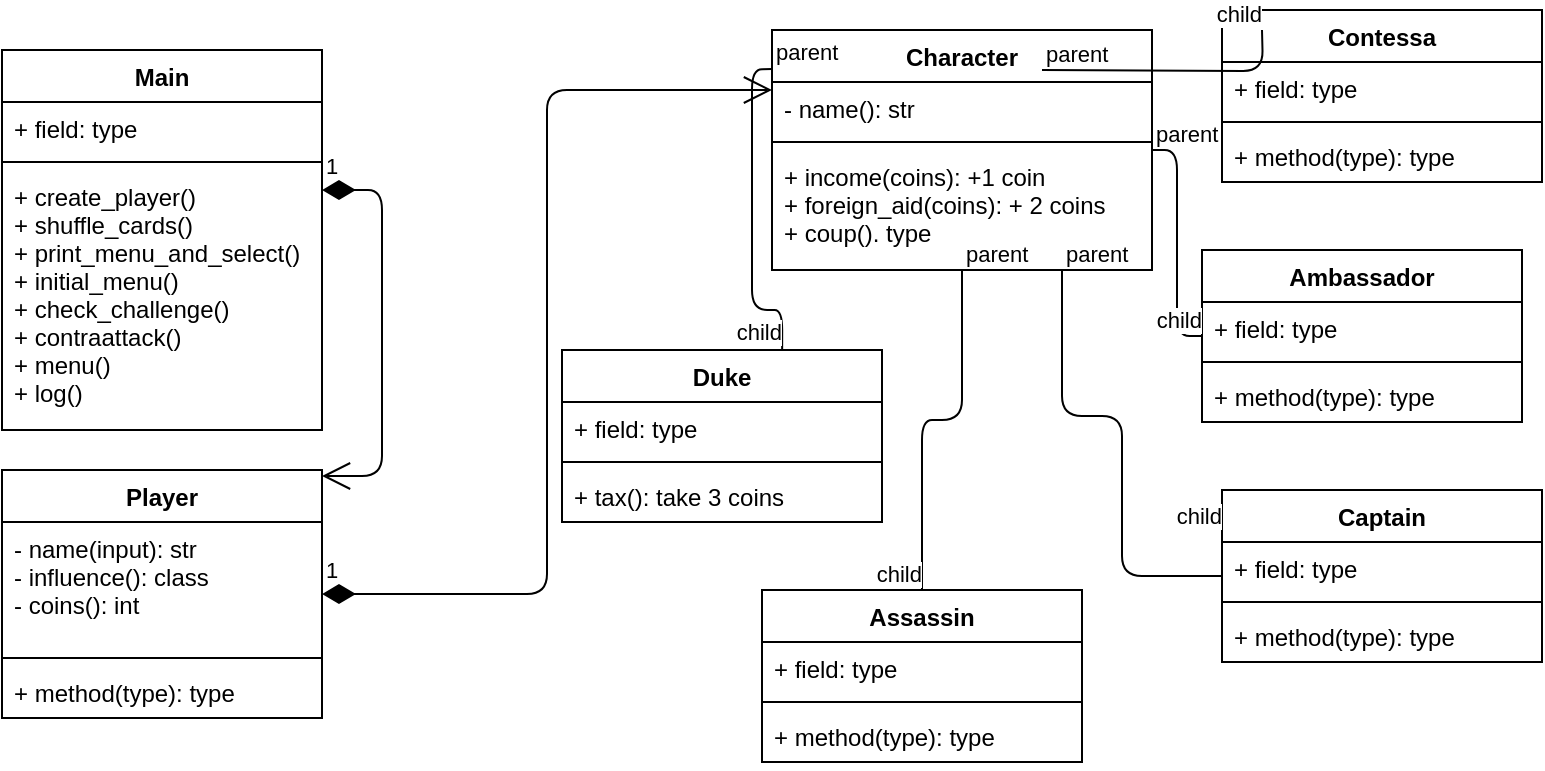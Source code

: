 <mxfile version="14.6.1" type="device"><diagram id="hW5bkaI8zxWQuniVWw5Y" name="Page-1"><mxGraphModel dx="868" dy="428" grid="1" gridSize="10" guides="1" tooltips="1" connect="1" arrows="1" fold="1" page="1" pageScale="1" pageWidth="850" pageHeight="1100" math="0" shadow="0"><root><mxCell id="0"/><mxCell id="1" parent="0"/><mxCell id="HWFSuQC-s3uJGo2lGhw5-1" value="Main" style="swimlane;fontStyle=1;align=center;verticalAlign=top;childLayout=stackLayout;horizontal=1;startSize=26;horizontalStack=0;resizeParent=1;resizeParentMax=0;resizeLast=0;collapsible=1;marginBottom=0;" vertex="1" parent="1"><mxGeometry x="40" y="30" width="160" height="190" as="geometry"/></mxCell><mxCell id="HWFSuQC-s3uJGo2lGhw5-2" value="+ field: type" style="text;strokeColor=none;fillColor=none;align=left;verticalAlign=top;spacingLeft=4;spacingRight=4;overflow=hidden;rotatable=0;points=[[0,0.5],[1,0.5]];portConstraint=eastwest;" vertex="1" parent="HWFSuQC-s3uJGo2lGhw5-1"><mxGeometry y="26" width="160" height="26" as="geometry"/></mxCell><mxCell id="HWFSuQC-s3uJGo2lGhw5-3" value="" style="line;strokeWidth=1;fillColor=none;align=left;verticalAlign=middle;spacingTop=-1;spacingLeft=3;spacingRight=3;rotatable=0;labelPosition=right;points=[];portConstraint=eastwest;" vertex="1" parent="HWFSuQC-s3uJGo2lGhw5-1"><mxGeometry y="52" width="160" height="8" as="geometry"/></mxCell><mxCell id="HWFSuQC-s3uJGo2lGhw5-4" value="+ create_player()&#xA;+ shuffle_cards()&#xA;+ print_menu_and_select()&#xA;+ initial_menu()&#xA;+ check_challenge()&#xA;+ contraattack()&#xA;+ menu()&#xA;+ log()&#xA;&#xA;&#xA;&#xA;" style="text;strokeColor=none;fillColor=none;align=left;verticalAlign=top;spacingLeft=4;spacingRight=4;overflow=hidden;rotatable=0;points=[[0,0.5],[1,0.5]];portConstraint=eastwest;" vertex="1" parent="HWFSuQC-s3uJGo2lGhw5-1"><mxGeometry y="60" width="160" height="130" as="geometry"/></mxCell><mxCell id="HWFSuQC-s3uJGo2lGhw5-5" value="Player" style="swimlane;fontStyle=1;align=center;verticalAlign=top;childLayout=stackLayout;horizontal=1;startSize=26;horizontalStack=0;resizeParent=1;resizeParentMax=0;resizeLast=0;collapsible=1;marginBottom=0;" vertex="1" parent="1"><mxGeometry x="40" y="240" width="160" height="124" as="geometry"/></mxCell><mxCell id="HWFSuQC-s3uJGo2lGhw5-6" value="- name(input): str&#xA;- influence(): class&#xA;- coins(): int&#xA;&#xA;" style="text;strokeColor=none;fillColor=none;align=left;verticalAlign=top;spacingLeft=4;spacingRight=4;overflow=hidden;rotatable=0;points=[[0,0.5],[1,0.5]];portConstraint=eastwest;" vertex="1" parent="HWFSuQC-s3uJGo2lGhw5-5"><mxGeometry y="26" width="160" height="64" as="geometry"/></mxCell><mxCell id="HWFSuQC-s3uJGo2lGhw5-7" value="" style="line;strokeWidth=1;fillColor=none;align=left;verticalAlign=middle;spacingTop=-1;spacingLeft=3;spacingRight=3;rotatable=0;labelPosition=right;points=[];portConstraint=eastwest;" vertex="1" parent="HWFSuQC-s3uJGo2lGhw5-5"><mxGeometry y="90" width="160" height="8" as="geometry"/></mxCell><mxCell id="HWFSuQC-s3uJGo2lGhw5-8" value="+ method(type): type" style="text;strokeColor=none;fillColor=none;align=left;verticalAlign=top;spacingLeft=4;spacingRight=4;overflow=hidden;rotatable=0;points=[[0,0.5],[1,0.5]];portConstraint=eastwest;" vertex="1" parent="HWFSuQC-s3uJGo2lGhw5-5"><mxGeometry y="98" width="160" height="26" as="geometry"/></mxCell><mxCell id="HWFSuQC-s3uJGo2lGhw5-9" value="Character" style="swimlane;fontStyle=1;align=center;verticalAlign=top;childLayout=stackLayout;horizontal=1;startSize=26;horizontalStack=0;resizeParent=1;resizeParentMax=0;resizeLast=0;collapsible=1;marginBottom=0;" vertex="1" parent="1"><mxGeometry x="425" y="20" width="190" height="120" as="geometry"/></mxCell><mxCell id="HWFSuQC-s3uJGo2lGhw5-10" value="- name(): str" style="text;strokeColor=none;fillColor=none;align=left;verticalAlign=top;spacingLeft=4;spacingRight=4;overflow=hidden;rotatable=0;points=[[0,0.5],[1,0.5]];portConstraint=eastwest;" vertex="1" parent="HWFSuQC-s3uJGo2lGhw5-9"><mxGeometry y="26" width="190" height="26" as="geometry"/></mxCell><mxCell id="HWFSuQC-s3uJGo2lGhw5-11" value="" style="line;strokeWidth=1;fillColor=none;align=left;verticalAlign=middle;spacingTop=-1;spacingLeft=3;spacingRight=3;rotatable=0;labelPosition=right;points=[];portConstraint=eastwest;" vertex="1" parent="HWFSuQC-s3uJGo2lGhw5-9"><mxGeometry y="52" width="190" height="8" as="geometry"/></mxCell><mxCell id="HWFSuQC-s3uJGo2lGhw5-12" value="+ income(coins): +1 coin&#xA;+ foreign_aid(coins): + 2 coins&#xA;+ coup(). type&#xA;&#xA;" style="text;strokeColor=none;fillColor=none;align=left;verticalAlign=top;spacingLeft=4;spacingRight=4;overflow=hidden;rotatable=0;points=[[0,0.5],[1,0.5]];portConstraint=eastwest;" vertex="1" parent="HWFSuQC-s3uJGo2lGhw5-9"><mxGeometry y="60" width="190" height="60" as="geometry"/></mxCell><mxCell id="HWFSuQC-s3uJGo2lGhw5-13" value="Contessa" style="swimlane;fontStyle=1;align=center;verticalAlign=top;childLayout=stackLayout;horizontal=1;startSize=26;horizontalStack=0;resizeParent=1;resizeParentMax=0;resizeLast=0;collapsible=1;marginBottom=0;" vertex="1" parent="1"><mxGeometry x="650" y="10" width="160" height="86" as="geometry"/></mxCell><mxCell id="HWFSuQC-s3uJGo2lGhw5-14" value="+ field: type" style="text;strokeColor=none;fillColor=none;align=left;verticalAlign=top;spacingLeft=4;spacingRight=4;overflow=hidden;rotatable=0;points=[[0,0.5],[1,0.5]];portConstraint=eastwest;" vertex="1" parent="HWFSuQC-s3uJGo2lGhw5-13"><mxGeometry y="26" width="160" height="26" as="geometry"/></mxCell><mxCell id="HWFSuQC-s3uJGo2lGhw5-15" value="" style="line;strokeWidth=1;fillColor=none;align=left;verticalAlign=middle;spacingTop=-1;spacingLeft=3;spacingRight=3;rotatable=0;labelPosition=right;points=[];portConstraint=eastwest;" vertex="1" parent="HWFSuQC-s3uJGo2lGhw5-13"><mxGeometry y="52" width="160" height="8" as="geometry"/></mxCell><mxCell id="HWFSuQC-s3uJGo2lGhw5-16" value="+ method(type): type" style="text;strokeColor=none;fillColor=none;align=left;verticalAlign=top;spacingLeft=4;spacingRight=4;overflow=hidden;rotatable=0;points=[[0,0.5],[1,0.5]];portConstraint=eastwest;" vertex="1" parent="HWFSuQC-s3uJGo2lGhw5-13"><mxGeometry y="60" width="160" height="26" as="geometry"/></mxCell><mxCell id="HWFSuQC-s3uJGo2lGhw5-17" value="Ambassador" style="swimlane;fontStyle=1;align=center;verticalAlign=top;childLayout=stackLayout;horizontal=1;startSize=26;horizontalStack=0;resizeParent=1;resizeParentMax=0;resizeLast=0;collapsible=1;marginBottom=0;" vertex="1" parent="1"><mxGeometry x="640" y="130" width="160" height="86" as="geometry"/></mxCell><mxCell id="HWFSuQC-s3uJGo2lGhw5-18" value="+ field: type" style="text;strokeColor=none;fillColor=none;align=left;verticalAlign=top;spacingLeft=4;spacingRight=4;overflow=hidden;rotatable=0;points=[[0,0.5],[1,0.5]];portConstraint=eastwest;" vertex="1" parent="HWFSuQC-s3uJGo2lGhw5-17"><mxGeometry y="26" width="160" height="26" as="geometry"/></mxCell><mxCell id="HWFSuQC-s3uJGo2lGhw5-19" value="" style="line;strokeWidth=1;fillColor=none;align=left;verticalAlign=middle;spacingTop=-1;spacingLeft=3;spacingRight=3;rotatable=0;labelPosition=right;points=[];portConstraint=eastwest;" vertex="1" parent="HWFSuQC-s3uJGo2lGhw5-17"><mxGeometry y="52" width="160" height="8" as="geometry"/></mxCell><mxCell id="HWFSuQC-s3uJGo2lGhw5-20" value="+ method(type): type" style="text;strokeColor=none;fillColor=none;align=left;verticalAlign=top;spacingLeft=4;spacingRight=4;overflow=hidden;rotatable=0;points=[[0,0.5],[1,0.5]];portConstraint=eastwest;" vertex="1" parent="HWFSuQC-s3uJGo2lGhw5-17"><mxGeometry y="60" width="160" height="26" as="geometry"/></mxCell><mxCell id="HWFSuQC-s3uJGo2lGhw5-21" value="Duke" style="swimlane;fontStyle=1;align=center;verticalAlign=top;childLayout=stackLayout;horizontal=1;startSize=26;horizontalStack=0;resizeParent=1;resizeParentMax=0;resizeLast=0;collapsible=1;marginBottom=0;" vertex="1" parent="1"><mxGeometry x="320" y="180" width="160" height="86" as="geometry"/></mxCell><mxCell id="HWFSuQC-s3uJGo2lGhw5-22" value="+ field: type" style="text;strokeColor=none;fillColor=none;align=left;verticalAlign=top;spacingLeft=4;spacingRight=4;overflow=hidden;rotatable=0;points=[[0,0.5],[1,0.5]];portConstraint=eastwest;" vertex="1" parent="HWFSuQC-s3uJGo2lGhw5-21"><mxGeometry y="26" width="160" height="26" as="geometry"/></mxCell><mxCell id="HWFSuQC-s3uJGo2lGhw5-23" value="" style="line;strokeWidth=1;fillColor=none;align=left;verticalAlign=middle;spacingTop=-1;spacingLeft=3;spacingRight=3;rotatable=0;labelPosition=right;points=[];portConstraint=eastwest;" vertex="1" parent="HWFSuQC-s3uJGo2lGhw5-21"><mxGeometry y="52" width="160" height="8" as="geometry"/></mxCell><mxCell id="HWFSuQC-s3uJGo2lGhw5-24" value="+ tax(): take 3 coins" style="text;strokeColor=none;fillColor=none;align=left;verticalAlign=top;spacingLeft=4;spacingRight=4;overflow=hidden;rotatable=0;points=[[0,0.5],[1,0.5]];portConstraint=eastwest;" vertex="1" parent="HWFSuQC-s3uJGo2lGhw5-21"><mxGeometry y="60" width="160" height="26" as="geometry"/></mxCell><mxCell id="HWFSuQC-s3uJGo2lGhw5-25" value="Captain" style="swimlane;fontStyle=1;align=center;verticalAlign=top;childLayout=stackLayout;horizontal=1;startSize=26;horizontalStack=0;resizeParent=1;resizeParentMax=0;resizeLast=0;collapsible=1;marginBottom=0;" vertex="1" parent="1"><mxGeometry x="650" y="250" width="160" height="86" as="geometry"/></mxCell><mxCell id="HWFSuQC-s3uJGo2lGhw5-26" value="+ field: type" style="text;strokeColor=none;fillColor=none;align=left;verticalAlign=top;spacingLeft=4;spacingRight=4;overflow=hidden;rotatable=0;points=[[0,0.5],[1,0.5]];portConstraint=eastwest;" vertex="1" parent="HWFSuQC-s3uJGo2lGhw5-25"><mxGeometry y="26" width="160" height="26" as="geometry"/></mxCell><mxCell id="HWFSuQC-s3uJGo2lGhw5-27" value="" style="line;strokeWidth=1;fillColor=none;align=left;verticalAlign=middle;spacingTop=-1;spacingLeft=3;spacingRight=3;rotatable=0;labelPosition=right;points=[];portConstraint=eastwest;" vertex="1" parent="HWFSuQC-s3uJGo2lGhw5-25"><mxGeometry y="52" width="160" height="8" as="geometry"/></mxCell><mxCell id="HWFSuQC-s3uJGo2lGhw5-28" value="+ method(type): type" style="text;strokeColor=none;fillColor=none;align=left;verticalAlign=top;spacingLeft=4;spacingRight=4;overflow=hidden;rotatable=0;points=[[0,0.5],[1,0.5]];portConstraint=eastwest;" vertex="1" parent="HWFSuQC-s3uJGo2lGhw5-25"><mxGeometry y="60" width="160" height="26" as="geometry"/></mxCell><mxCell id="HWFSuQC-s3uJGo2lGhw5-30" value="" style="endArrow=none;html=1;edgeStyle=orthogonalEdgeStyle;" edge="1" parent="1" source="HWFSuQC-s3uJGo2lGhw5-9" target="HWFSuQC-s3uJGo2lGhw5-25"><mxGeometry relative="1" as="geometry"><mxPoint x="540" y="150" as="sourcePoint"/><mxPoint x="610" y="236" as="targetPoint"/><Array as="points"><mxPoint x="570" y="213"/><mxPoint x="600" y="213"/></Array></mxGeometry></mxCell><mxCell id="HWFSuQC-s3uJGo2lGhw5-31" value="parent" style="edgeLabel;resizable=0;html=1;align=left;verticalAlign=bottom;" connectable="0" vertex="1" parent="HWFSuQC-s3uJGo2lGhw5-30"><mxGeometry x="-1" relative="1" as="geometry"/></mxCell><mxCell id="HWFSuQC-s3uJGo2lGhw5-32" value="child" style="edgeLabel;resizable=0;html=1;align=right;verticalAlign=bottom;" connectable="0" vertex="1" parent="HWFSuQC-s3uJGo2lGhw5-30"><mxGeometry x="1" relative="1" as="geometry"><mxPoint y="-22" as="offset"/></mxGeometry></mxCell><mxCell id="HWFSuQC-s3uJGo2lGhw5-33" value="" style="endArrow=none;html=1;edgeStyle=orthogonalEdgeStyle;entryX=0.688;entryY=0;entryDx=0;entryDy=0;entryPerimeter=0;exitX=0;exitY=0.163;exitDx=0;exitDy=0;exitPerimeter=0;" edge="1" parent="1" source="HWFSuQC-s3uJGo2lGhw5-9" target="HWFSuQC-s3uJGo2lGhw5-21"><mxGeometry relative="1" as="geometry"><mxPoint x="340" y="220" as="sourcePoint"/><mxPoint x="500" y="220" as="targetPoint"/></mxGeometry></mxCell><mxCell id="HWFSuQC-s3uJGo2lGhw5-34" value="parent" style="edgeLabel;resizable=0;html=1;align=left;verticalAlign=bottom;" connectable="0" vertex="1" parent="HWFSuQC-s3uJGo2lGhw5-33"><mxGeometry x="-1" relative="1" as="geometry"/></mxCell><mxCell id="HWFSuQC-s3uJGo2lGhw5-35" value="child" style="edgeLabel;resizable=0;html=1;align=right;verticalAlign=bottom;" connectable="0" vertex="1" parent="HWFSuQC-s3uJGo2lGhw5-33"><mxGeometry x="1" relative="1" as="geometry"/></mxCell><mxCell id="HWFSuQC-s3uJGo2lGhw5-36" value="" style="endArrow=none;html=1;edgeStyle=orthogonalEdgeStyle;" edge="1" parent="1"><mxGeometry relative="1" as="geometry"><mxPoint x="560" y="40" as="sourcePoint"/><mxPoint x="670" y="20" as="targetPoint"/></mxGeometry></mxCell><mxCell id="HWFSuQC-s3uJGo2lGhw5-37" value="parent" style="edgeLabel;resizable=0;html=1;align=left;verticalAlign=bottom;" connectable="0" vertex="1" parent="HWFSuQC-s3uJGo2lGhw5-36"><mxGeometry x="-1" relative="1" as="geometry"/></mxCell><mxCell id="HWFSuQC-s3uJGo2lGhw5-38" value="child" style="edgeLabel;resizable=0;html=1;align=right;verticalAlign=bottom;" connectable="0" vertex="1" parent="HWFSuQC-s3uJGo2lGhw5-36"><mxGeometry x="1" relative="1" as="geometry"/></mxCell><mxCell id="HWFSuQC-s3uJGo2lGhw5-39" value="" style="endArrow=none;html=1;edgeStyle=orthogonalEdgeStyle;" edge="1" parent="1" source="HWFSuQC-s3uJGo2lGhw5-9" target="HWFSuQC-s3uJGo2lGhw5-17"><mxGeometry relative="1" as="geometry"><mxPoint x="600" y="120" as="sourcePoint"/><mxPoint x="760" y="120" as="targetPoint"/></mxGeometry></mxCell><mxCell id="HWFSuQC-s3uJGo2lGhw5-40" value="parent" style="edgeLabel;resizable=0;html=1;align=left;verticalAlign=bottom;" connectable="0" vertex="1" parent="HWFSuQC-s3uJGo2lGhw5-39"><mxGeometry x="-1" relative="1" as="geometry"/></mxCell><mxCell id="HWFSuQC-s3uJGo2lGhw5-41" value="child" style="edgeLabel;resizable=0;html=1;align=right;verticalAlign=bottom;" connectable="0" vertex="1" parent="HWFSuQC-s3uJGo2lGhw5-39"><mxGeometry x="1" relative="1" as="geometry"/></mxCell><mxCell id="HWFSuQC-s3uJGo2lGhw5-43" value="1" style="endArrow=open;html=1;endSize=12;startArrow=diamondThin;startSize=14;startFill=1;edgeStyle=orthogonalEdgeStyle;align=left;verticalAlign=bottom;" edge="1" parent="1" source="HWFSuQC-s3uJGo2lGhw5-1" target="HWFSuQC-s3uJGo2lGhw5-5"><mxGeometry x="-1" y="3" relative="1" as="geometry"><mxPoint x="240" y="100" as="sourcePoint"/><mxPoint x="400" y="100" as="targetPoint"/><Array as="points"><mxPoint x="230" y="100"/><mxPoint x="230" y="243"/></Array></mxGeometry></mxCell><mxCell id="HWFSuQC-s3uJGo2lGhw5-44" value="1" style="endArrow=open;html=1;endSize=12;startArrow=diamondThin;startSize=14;startFill=1;edgeStyle=orthogonalEdgeStyle;align=left;verticalAlign=bottom;entryX=0;entryY=0.25;entryDx=0;entryDy=0;" edge="1" parent="1" source="HWFSuQC-s3uJGo2lGhw5-5" target="HWFSuQC-s3uJGo2lGhw5-9"><mxGeometry x="-1" y="3" relative="1" as="geometry"><mxPoint x="170" y="216" as="sourcePoint"/><mxPoint x="330" y="216" as="targetPoint"/></mxGeometry></mxCell><mxCell id="HWFSuQC-s3uJGo2lGhw5-45" value="Assassin" style="swimlane;fontStyle=1;align=center;verticalAlign=top;childLayout=stackLayout;horizontal=1;startSize=26;horizontalStack=0;resizeParent=1;resizeParentMax=0;resizeLast=0;collapsible=1;marginBottom=0;" vertex="1" parent="1"><mxGeometry x="420" y="300" width="160" height="86" as="geometry"/></mxCell><mxCell id="HWFSuQC-s3uJGo2lGhw5-46" value="+ field: type" style="text;strokeColor=none;fillColor=none;align=left;verticalAlign=top;spacingLeft=4;spacingRight=4;overflow=hidden;rotatable=0;points=[[0,0.5],[1,0.5]];portConstraint=eastwest;" vertex="1" parent="HWFSuQC-s3uJGo2lGhw5-45"><mxGeometry y="26" width="160" height="26" as="geometry"/></mxCell><mxCell id="HWFSuQC-s3uJGo2lGhw5-47" value="" style="line;strokeWidth=1;fillColor=none;align=left;verticalAlign=middle;spacingTop=-1;spacingLeft=3;spacingRight=3;rotatable=0;labelPosition=right;points=[];portConstraint=eastwest;" vertex="1" parent="HWFSuQC-s3uJGo2lGhw5-45"><mxGeometry y="52" width="160" height="8" as="geometry"/></mxCell><mxCell id="HWFSuQC-s3uJGo2lGhw5-48" value="+ method(type): type" style="text;strokeColor=none;fillColor=none;align=left;verticalAlign=top;spacingLeft=4;spacingRight=4;overflow=hidden;rotatable=0;points=[[0,0.5],[1,0.5]];portConstraint=eastwest;" vertex="1" parent="HWFSuQC-s3uJGo2lGhw5-45"><mxGeometry y="60" width="160" height="26" as="geometry"/></mxCell><mxCell id="HWFSuQC-s3uJGo2lGhw5-49" value="" style="endArrow=none;html=1;edgeStyle=orthogonalEdgeStyle;" edge="1" parent="1" source="HWFSuQC-s3uJGo2lGhw5-9" target="HWFSuQC-s3uJGo2lGhw5-45"><mxGeometry relative="1" as="geometry"><mxPoint x="450" y="216" as="sourcePoint"/><mxPoint x="610" y="216" as="targetPoint"/><Array as="points"><mxPoint x="520" y="215"/><mxPoint x="500" y="215"/></Array></mxGeometry></mxCell><mxCell id="HWFSuQC-s3uJGo2lGhw5-50" value="parent" style="edgeLabel;resizable=0;html=1;align=left;verticalAlign=bottom;" connectable="0" vertex="1" parent="HWFSuQC-s3uJGo2lGhw5-49"><mxGeometry x="-1" relative="1" as="geometry"/></mxCell><mxCell id="HWFSuQC-s3uJGo2lGhw5-51" value="child" style="edgeLabel;resizable=0;html=1;align=right;verticalAlign=bottom;" connectable="0" vertex="1" parent="HWFSuQC-s3uJGo2lGhw5-49"><mxGeometry x="1" relative="1" as="geometry"/></mxCell></root></mxGraphModel></diagram></mxfile>